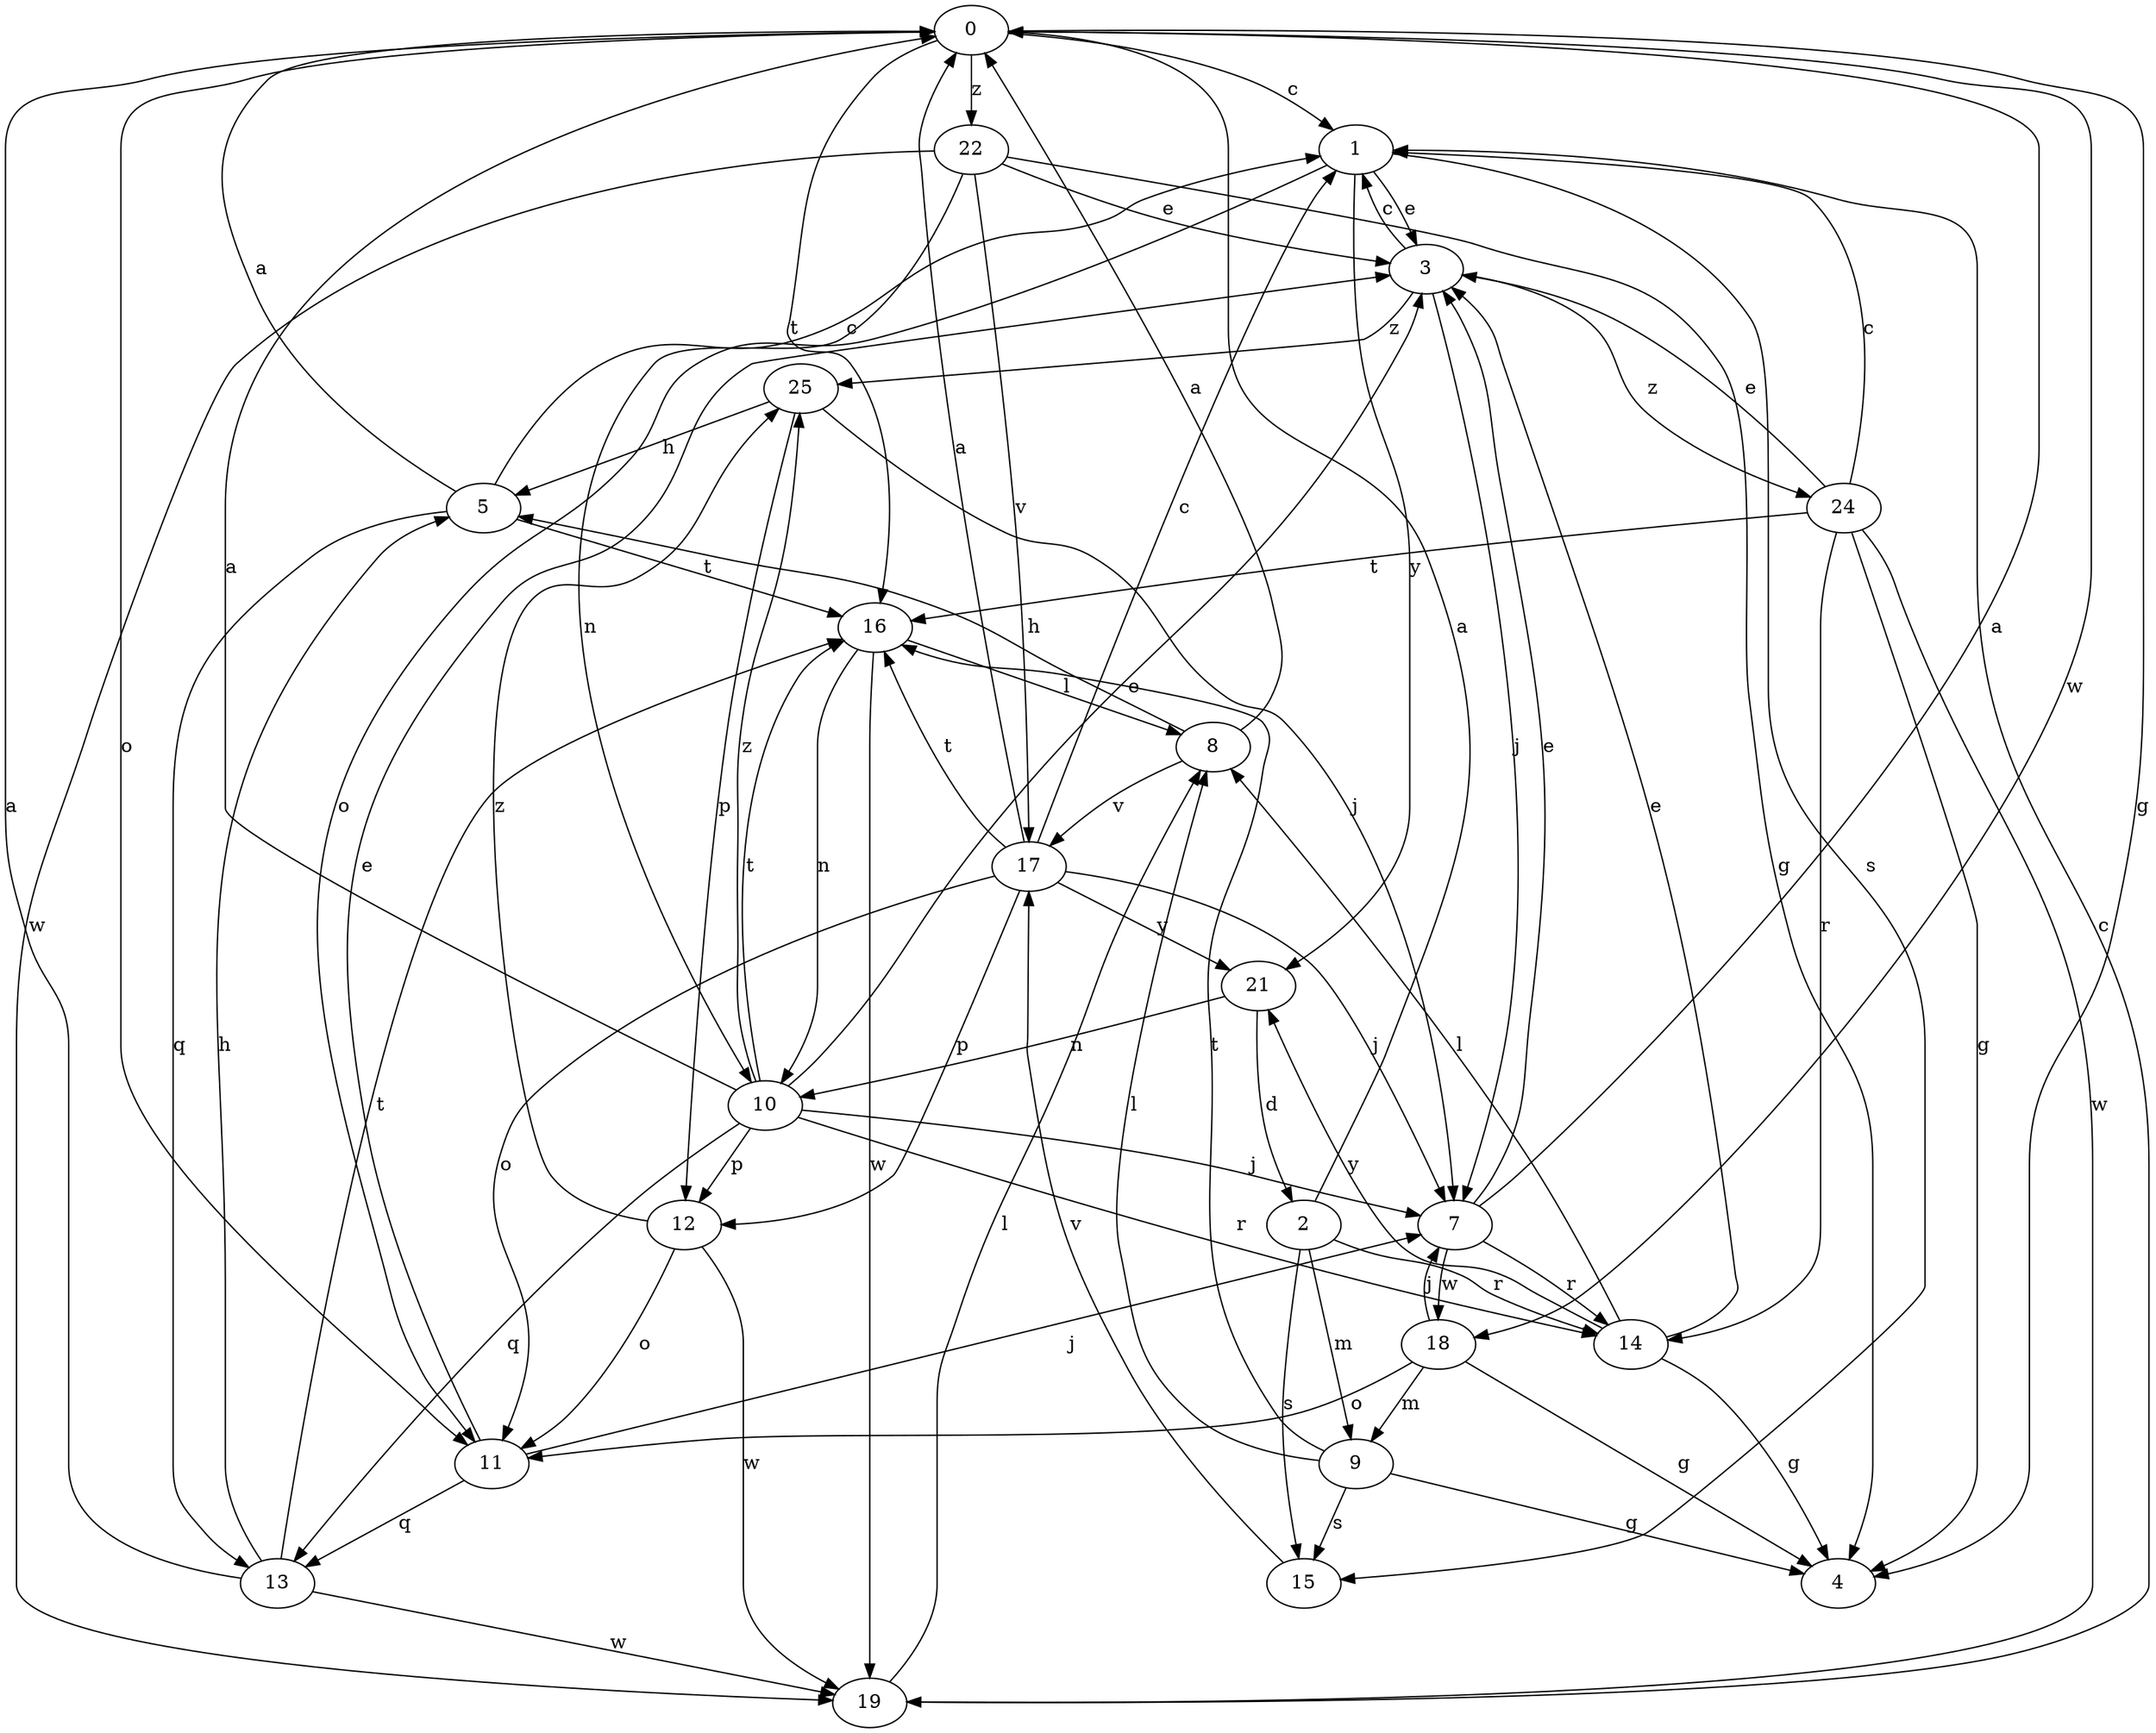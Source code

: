 strict digraph  {
0;
1;
2;
3;
4;
5;
7;
8;
9;
10;
11;
12;
13;
14;
15;
16;
17;
18;
19;
21;
22;
24;
25;
0 -> 1  [label=c];
0 -> 4  [label=g];
0 -> 11  [label=o];
0 -> 16  [label=t];
0 -> 18  [label=w];
0 -> 22  [label=z];
1 -> 3  [label=e];
1 -> 11  [label=o];
1 -> 15  [label=s];
1 -> 21  [label=y];
2 -> 0  [label=a];
2 -> 9  [label=m];
2 -> 14  [label=r];
2 -> 15  [label=s];
3 -> 1  [label=c];
3 -> 7  [label=j];
3 -> 24  [label=z];
3 -> 25  [label=z];
5 -> 0  [label=a];
5 -> 1  [label=c];
5 -> 13  [label=q];
5 -> 16  [label=t];
7 -> 0  [label=a];
7 -> 3  [label=e];
7 -> 14  [label=r];
7 -> 18  [label=w];
8 -> 0  [label=a];
8 -> 5  [label=h];
8 -> 17  [label=v];
9 -> 4  [label=g];
9 -> 8  [label=l];
9 -> 15  [label=s];
9 -> 16  [label=t];
10 -> 0  [label=a];
10 -> 3  [label=e];
10 -> 7  [label=j];
10 -> 12  [label=p];
10 -> 13  [label=q];
10 -> 14  [label=r];
10 -> 16  [label=t];
10 -> 25  [label=z];
11 -> 3  [label=e];
11 -> 7  [label=j];
11 -> 13  [label=q];
12 -> 11  [label=o];
12 -> 19  [label=w];
12 -> 25  [label=z];
13 -> 0  [label=a];
13 -> 5  [label=h];
13 -> 16  [label=t];
13 -> 19  [label=w];
14 -> 3  [label=e];
14 -> 4  [label=g];
14 -> 8  [label=l];
14 -> 21  [label=y];
15 -> 17  [label=v];
16 -> 8  [label=l];
16 -> 10  [label=n];
16 -> 19  [label=w];
17 -> 0  [label=a];
17 -> 1  [label=c];
17 -> 7  [label=j];
17 -> 11  [label=o];
17 -> 12  [label=p];
17 -> 16  [label=t];
17 -> 21  [label=y];
18 -> 4  [label=g];
18 -> 7  [label=j];
18 -> 9  [label=m];
18 -> 11  [label=o];
19 -> 1  [label=c];
19 -> 8  [label=l];
21 -> 2  [label=d];
21 -> 10  [label=n];
22 -> 3  [label=e];
22 -> 4  [label=g];
22 -> 10  [label=n];
22 -> 17  [label=v];
22 -> 19  [label=w];
24 -> 1  [label=c];
24 -> 3  [label=e];
24 -> 4  [label=g];
24 -> 14  [label=r];
24 -> 16  [label=t];
24 -> 19  [label=w];
25 -> 5  [label=h];
25 -> 7  [label=j];
25 -> 12  [label=p];
}
